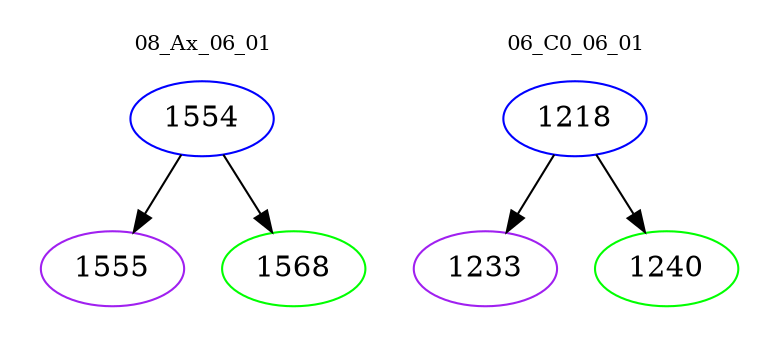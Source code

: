 digraph{
subgraph cluster_0 {
color = white
label = "08_Ax_06_01";
fontsize=10;
T0_1554 [label="1554", color="blue"]
T0_1554 -> T0_1555 [color="black"]
T0_1555 [label="1555", color="purple"]
T0_1554 -> T0_1568 [color="black"]
T0_1568 [label="1568", color="green"]
}
subgraph cluster_1 {
color = white
label = "06_C0_06_01";
fontsize=10;
T1_1218 [label="1218", color="blue"]
T1_1218 -> T1_1233 [color="black"]
T1_1233 [label="1233", color="purple"]
T1_1218 -> T1_1240 [color="black"]
T1_1240 [label="1240", color="green"]
}
}
